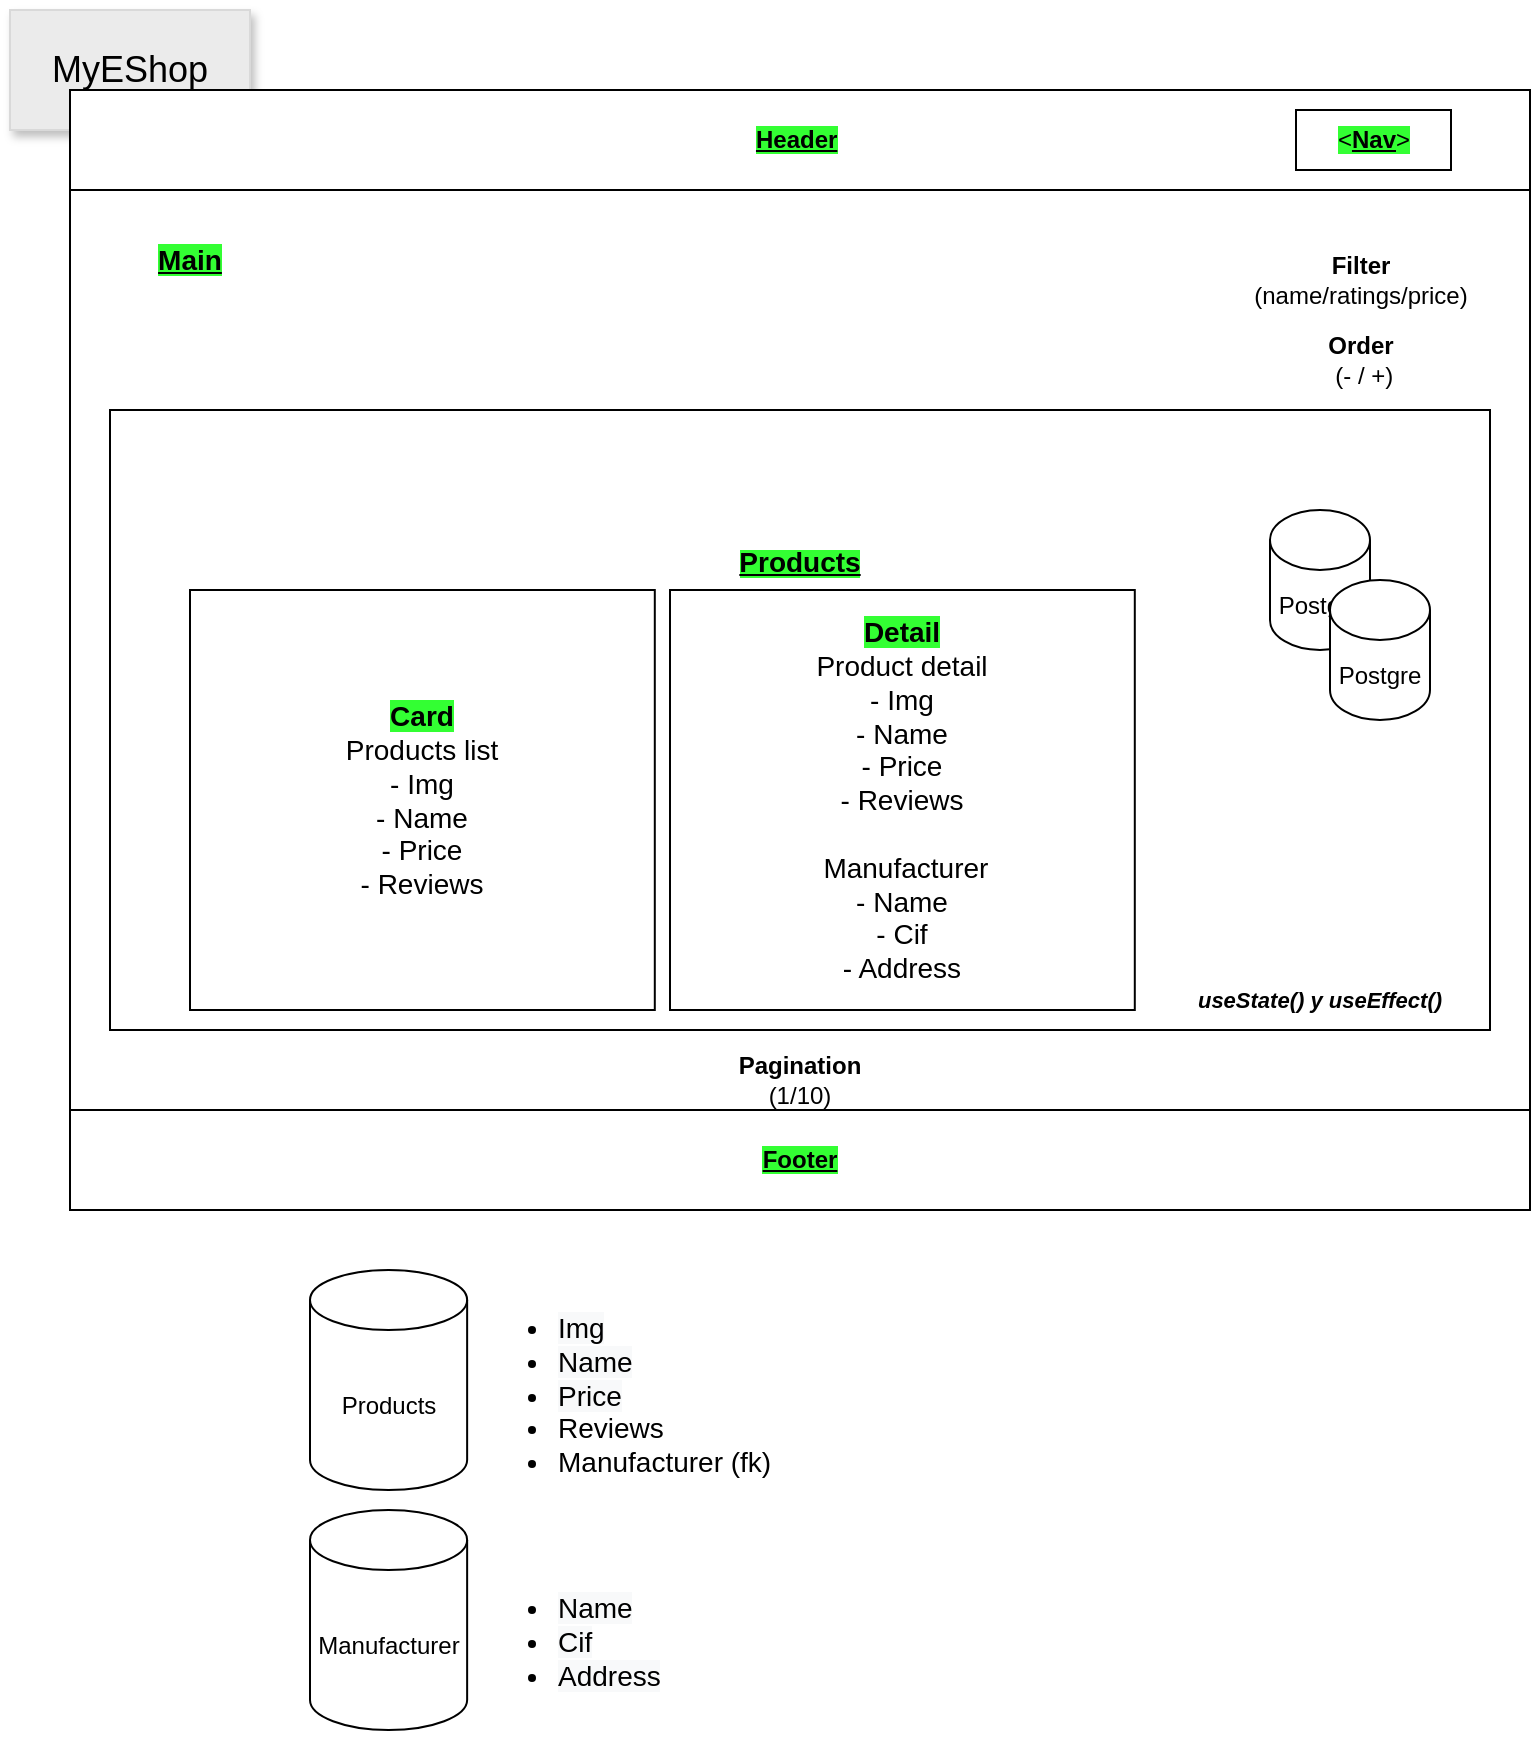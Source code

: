 <mxfile version="16.1.0" type="github">
  <diagram id="6Z3TIg_0e0feJtFlE7T3" name="Page-1">
    <mxGraphModel dx="844" dy="749" grid="1" gridSize="10" guides="1" tooltips="1" connect="1" arrows="1" fold="1" page="1" pageScale="1" pageWidth="827" pageHeight="1169" math="0" shadow="0">
      <root>
        <mxCell id="0" />
        <mxCell id="1" parent="0" />
        <mxCell id="Enh5otP51w65wlUfJCJV-43" value="&lt;font style=&quot;font-size: 18px&quot;&gt;MyEShop&lt;/font&gt;" style="rounded=0;whiteSpace=wrap;html=1;shadow=1;fillColor=#EBEBEB;strokeColor=#D9D9D9;" vertex="1" parent="1">
          <mxGeometry x="40" y="110" width="120" height="60" as="geometry" />
        </mxCell>
        <mxCell id="Enh5otP51w65wlUfJCJV-2" value="" style="rounded=0;whiteSpace=wrap;html=1;" vertex="1" parent="1">
          <mxGeometry x="70" y="200" width="730" height="460" as="geometry" />
        </mxCell>
        <mxCell id="Enh5otP51w65wlUfJCJV-9" value="&lt;span style=&quot;background-color: rgb(51 , 255 , 51)&quot;&gt;&lt;b&gt;&lt;u&gt;&lt;font style=&quot;font-size: 14px&quot;&gt;Products&lt;/font&gt;&lt;/u&gt;&lt;/b&gt;&lt;/span&gt;&lt;br&gt;&lt;br&gt;&lt;br&gt;&lt;br&gt;&lt;br&gt;&lt;br&gt;&lt;br&gt;&lt;br&gt;&lt;br&gt;&lt;br&gt;&lt;br&gt;&lt;br&gt;" style="rounded=0;whiteSpace=wrap;html=1;" vertex="1" parent="1">
          <mxGeometry x="90" y="310" width="690" height="310" as="geometry" />
        </mxCell>
        <mxCell id="Enh5otP51w65wlUfJCJV-18" value="&lt;font style=&quot;font-size: 14px&quot;&gt;&lt;font style=&quot;background-color: rgb(51 , 255 , 51)&quot;&gt;&lt;b&gt;Card&lt;br&gt;&lt;/b&gt;&lt;/font&gt;Products list&lt;br&gt;- Img&lt;br&gt;- Name&lt;br&gt;- Price&lt;br&gt;- Reviews&lt;/font&gt;" style="rounded=0;whiteSpace=wrap;html=1;" vertex="1" parent="1">
          <mxGeometry x="130" y="400" width="232.4" height="210" as="geometry" />
        </mxCell>
        <mxCell id="Enh5otP51w65wlUfJCJV-20" value="&lt;font style=&quot;font-size: 11px&quot;&gt;&lt;b&gt;&lt;i&gt;useState() y useEffect()&lt;/i&gt;&lt;/b&gt;&lt;/font&gt;" style="text;html=1;strokeColor=none;fillColor=none;align=center;verticalAlign=middle;whiteSpace=wrap;rounded=0;fontFamily=Helvetica;fontSize=10;" vertex="1" parent="1">
          <mxGeometry x="610" y="590" width="170" height="30" as="geometry" />
        </mxCell>
        <mxCell id="Enh5otP51w65wlUfJCJV-31" value="&lt;u&gt;&lt;b style=&quot;background-color: rgb(51 , 255 , 51)&quot;&gt;Footer&lt;/b&gt;&lt;/u&gt;" style="rounded=0;whiteSpace=wrap;html=1;" vertex="1" parent="1">
          <mxGeometry x="70" y="660" width="730" height="50" as="geometry" />
        </mxCell>
        <mxCell id="Enh5otP51w65wlUfJCJV-32" value="&lt;b&gt;&lt;u style=&quot;background-color: rgb(51 , 255 , 51)&quot;&gt;Header&lt;/u&gt;&lt;/b&gt;&amp;nbsp;" style="rounded=0;whiteSpace=wrap;html=1;" vertex="1" parent="1">
          <mxGeometry x="70" y="150" width="730" height="50" as="geometry" />
        </mxCell>
        <mxCell id="Enh5otP51w65wlUfJCJV-33" value="&lt;span style=&quot;background-color: rgb(51 , 255 , 51)&quot;&gt;&amp;lt;&lt;b&gt;&lt;u&gt;Nav&lt;/u&gt;&lt;/b&gt;&amp;gt;&lt;/span&gt;" style="rounded=0;whiteSpace=wrap;html=1;" vertex="1" parent="1">
          <mxGeometry x="683" y="160" width="77.5" height="30" as="geometry" />
        </mxCell>
        <mxCell id="Enh5otP51w65wlUfJCJV-34" value="&lt;b&gt;&lt;u&gt;&lt;font style=&quot;font-size: 14px ; background-color: rgb(51 , 255 , 51)&quot;&gt;Main&lt;/font&gt;&lt;/u&gt;&lt;/b&gt;" style="text;html=1;strokeColor=none;fillColor=none;align=center;verticalAlign=middle;whiteSpace=wrap;rounded=0;" vertex="1" parent="1">
          <mxGeometry x="100" y="220" width="60" height="30" as="geometry" />
        </mxCell>
        <mxCell id="Enh5otP51w65wlUfJCJV-39" value="&lt;b&gt;Filter&lt;/b&gt; (name/ratings/price)" style="text;html=1;strokeColor=none;fillColor=none;align=center;verticalAlign=middle;whiteSpace=wrap;rounded=0;" vertex="1" parent="1">
          <mxGeometry x="660" y="230" width="110.5" height="30" as="geometry" />
        </mxCell>
        <mxCell id="Enh5otP51w65wlUfJCJV-40" value="&lt;b&gt;Pagination&lt;/b&gt; (1/10)" style="text;html=1;strokeColor=none;fillColor=none;align=center;verticalAlign=middle;whiteSpace=wrap;rounded=0;" vertex="1" parent="1">
          <mxGeometry x="405" y="630" width="60" height="30" as="geometry" />
        </mxCell>
        <mxCell id="Enh5otP51w65wlUfJCJV-42" value="&lt;font style=&quot;font-size: 14px&quot;&gt;&lt;font style=&quot;background-color: rgb(51 , 255 , 51)&quot;&gt;&lt;b&gt;Detail&lt;br&gt;&lt;/b&gt;&lt;/font&gt;Product detail&lt;br&gt;- Img&lt;br&gt;- Name&lt;br&gt;- Price&lt;br&gt;- Reviews&lt;br&gt;&lt;span style=&quot;color: transparent&quot;&gt;nombre, un&lt;/span&gt;&lt;br&gt;&lt;/font&gt;&lt;div&gt;&lt;span dir=&quot;ltr&quot; style=&quot;box-sizing: inherit ; color: transparent ; position: absolute ; cursor: text ; transform-origin: 0px 0px ; left: 472.81px ; top: 393.929px&quot;&gt; &lt;/span&gt;&lt;span dir=&quot;ltr&quot; style=&quot;box-sizing: inherit ; color: transparent ; position: absolute ; cursor: text ; transform-origin: 0px 0px ; left: 477.384px ; top: 393.929px ; transform: scalex(0.997)&quot;&gt;&lt;font style=&quot;font-size: 14px&quot;&gt;Cn&lt;/font&gt;&lt;/span&gt;&lt;/div&gt;&lt;div&gt;&lt;font style=&quot;font-size: 14px&quot;&gt;&amp;nbsp;Manufacturer&lt;/font&gt;&lt;/div&gt;&lt;div&gt;&lt;font style=&quot;font-size: 14px&quot;&gt;- Name&lt;/font&gt;&lt;/div&gt;&lt;div&gt;&lt;span style=&quot;font-size: 14px&quot;&gt;- Cif&lt;/span&gt;&lt;/div&gt;&lt;div&gt;&lt;font style=&quot;font-size: 14px&quot;&gt;- Address&lt;/font&gt;&lt;/div&gt;" style="rounded=0;whiteSpace=wrap;html=1;" vertex="1" parent="1">
          <mxGeometry x="370" y="400" width="232.4" height="210" as="geometry" />
        </mxCell>
        <mxCell id="Enh5otP51w65wlUfJCJV-44" value="&lt;b&gt;Order&lt;br&gt;&lt;/b&gt;&amp;nbsp;(- / +)" style="text;html=1;strokeColor=none;fillColor=none;align=center;verticalAlign=middle;whiteSpace=wrap;rounded=0;" vertex="1" parent="1">
          <mxGeometry x="660" y="270" width="110.5" height="30" as="geometry" />
        </mxCell>
        <mxCell id="Enh5otP51w65wlUfJCJV-46" value="Postgre" style="shape=cylinder3;whiteSpace=wrap;html=1;boundedLbl=1;backgroundOutline=1;size=15;" vertex="1" parent="1">
          <mxGeometry x="670" y="360" width="50" height="70" as="geometry" />
        </mxCell>
        <mxCell id="Enh5otP51w65wlUfJCJV-47" value="Postgre" style="shape=cylinder3;whiteSpace=wrap;html=1;boundedLbl=1;backgroundOutline=1;size=15;" vertex="1" parent="1">
          <mxGeometry x="700" y="395" width="50" height="70" as="geometry" />
        </mxCell>
        <mxCell id="Enh5otP51w65wlUfJCJV-49" value="Products" style="shape=cylinder3;whiteSpace=wrap;html=1;boundedLbl=1;backgroundOutline=1;size=15;" vertex="1" parent="1">
          <mxGeometry x="190" y="740" width="78.57" height="110" as="geometry" />
        </mxCell>
        <mxCell id="Enh5otP51w65wlUfJCJV-51" value="Manufacturer" style="shape=cylinder3;whiteSpace=wrap;html=1;boundedLbl=1;backgroundOutline=1;size=15;" vertex="1" parent="1">
          <mxGeometry x="190" y="860" width="78.57" height="110" as="geometry" />
        </mxCell>
        <mxCell id="Enh5otP51w65wlUfJCJV-52" value="&lt;ul&gt;&lt;li&gt;&lt;span style=&quot;color: rgb(0 , 0 , 0) ; font-family: &amp;#34;helvetica&amp;#34; ; font-size: 14px ; font-style: normal ; font-weight: 400 ; letter-spacing: normal ; text-align: center ; text-indent: 0px ; text-transform: none ; word-spacing: 0px ; background-color: rgb(248 , 249 , 250) ; display: inline ; float: none&quot;&gt;Img&lt;/span&gt;&lt;/li&gt;&lt;li&gt;&lt;span style=&quot;color: rgb(0 , 0 , 0) ; font-family: &amp;#34;helvetica&amp;#34; ; font-size: 14px ; font-style: normal ; font-weight: 400 ; letter-spacing: normal ; text-align: center ; text-indent: 0px ; text-transform: none ; word-spacing: 0px ; background-color: rgb(248 , 249 , 250) ; display: inline ; float: none&quot;&gt;Name&lt;/span&gt;&lt;/li&gt;&lt;li&gt;&lt;span style=&quot;color: rgb(0 , 0 , 0) ; font-family: &amp;#34;helvetica&amp;#34; ; font-size: 14px ; font-style: normal ; font-weight: 400 ; letter-spacing: normal ; text-align: center ; text-indent: 0px ; text-transform: none ; word-spacing: 0px ; background-color: rgb(248 , 249 , 250) ; display: inline ; float: none&quot;&gt;Price&lt;/span&gt;&lt;/li&gt;&lt;li&gt;Reviews&lt;/li&gt;&lt;li&gt;Manufacturer (fk)&lt;/li&gt;&lt;/ul&gt;" style="text;whiteSpace=wrap;html=1;fontSize=14;fontFamily=Helvetica;" vertex="1" parent="1">
          <mxGeometry x="272.4" y="740" width="177.6" height="100" as="geometry" />
        </mxCell>
        <mxCell id="Enh5otP51w65wlUfJCJV-54" value="&lt;ul&gt;&lt;li&gt;&lt;span style=&quot;color: rgb(0 , 0 , 0) ; font-family: &amp;#34;helvetica&amp;#34; ; font-size: 14px ; font-style: normal ; font-weight: 400 ; letter-spacing: normal ; text-align: center ; text-indent: 0px ; text-transform: none ; word-spacing: 0px ; background-color: rgb(248 , 249 , 250) ; display: inline ; float: none&quot;&gt;Name&lt;/span&gt;&lt;/li&gt;&lt;li&gt;&lt;span style=&quot;color: rgb(0 , 0 , 0) ; font-family: &amp;#34;helvetica&amp;#34; ; font-size: 14px ; font-style: normal ; font-weight: 400 ; letter-spacing: normal ; text-align: center ; text-indent: 0px ; text-transform: none ; word-spacing: 0px ; background-color: rgb(248 , 249 , 250) ; display: inline ; float: none&quot;&gt;Cif&lt;/span&gt;&lt;/li&gt;&lt;li&gt;&lt;span style=&quot;color: rgb(0 , 0 , 0) ; font-family: &amp;#34;helvetica&amp;#34; ; font-size: 14px ; font-style: normal ; font-weight: 400 ; letter-spacing: normal ; text-align: center ; text-indent: 0px ; text-transform: none ; word-spacing: 0px ; background-color: rgb(248 , 249 , 250) ; display: inline ; float: none&quot;&gt;Address&lt;/span&gt;&lt;/li&gt;&lt;/ul&gt;" style="text;whiteSpace=wrap;html=1;fontSize=14;fontFamily=Helvetica;" vertex="1" parent="1">
          <mxGeometry x="272.4" y="880" width="90" height="100" as="geometry" />
        </mxCell>
      </root>
    </mxGraphModel>
  </diagram>
</mxfile>
